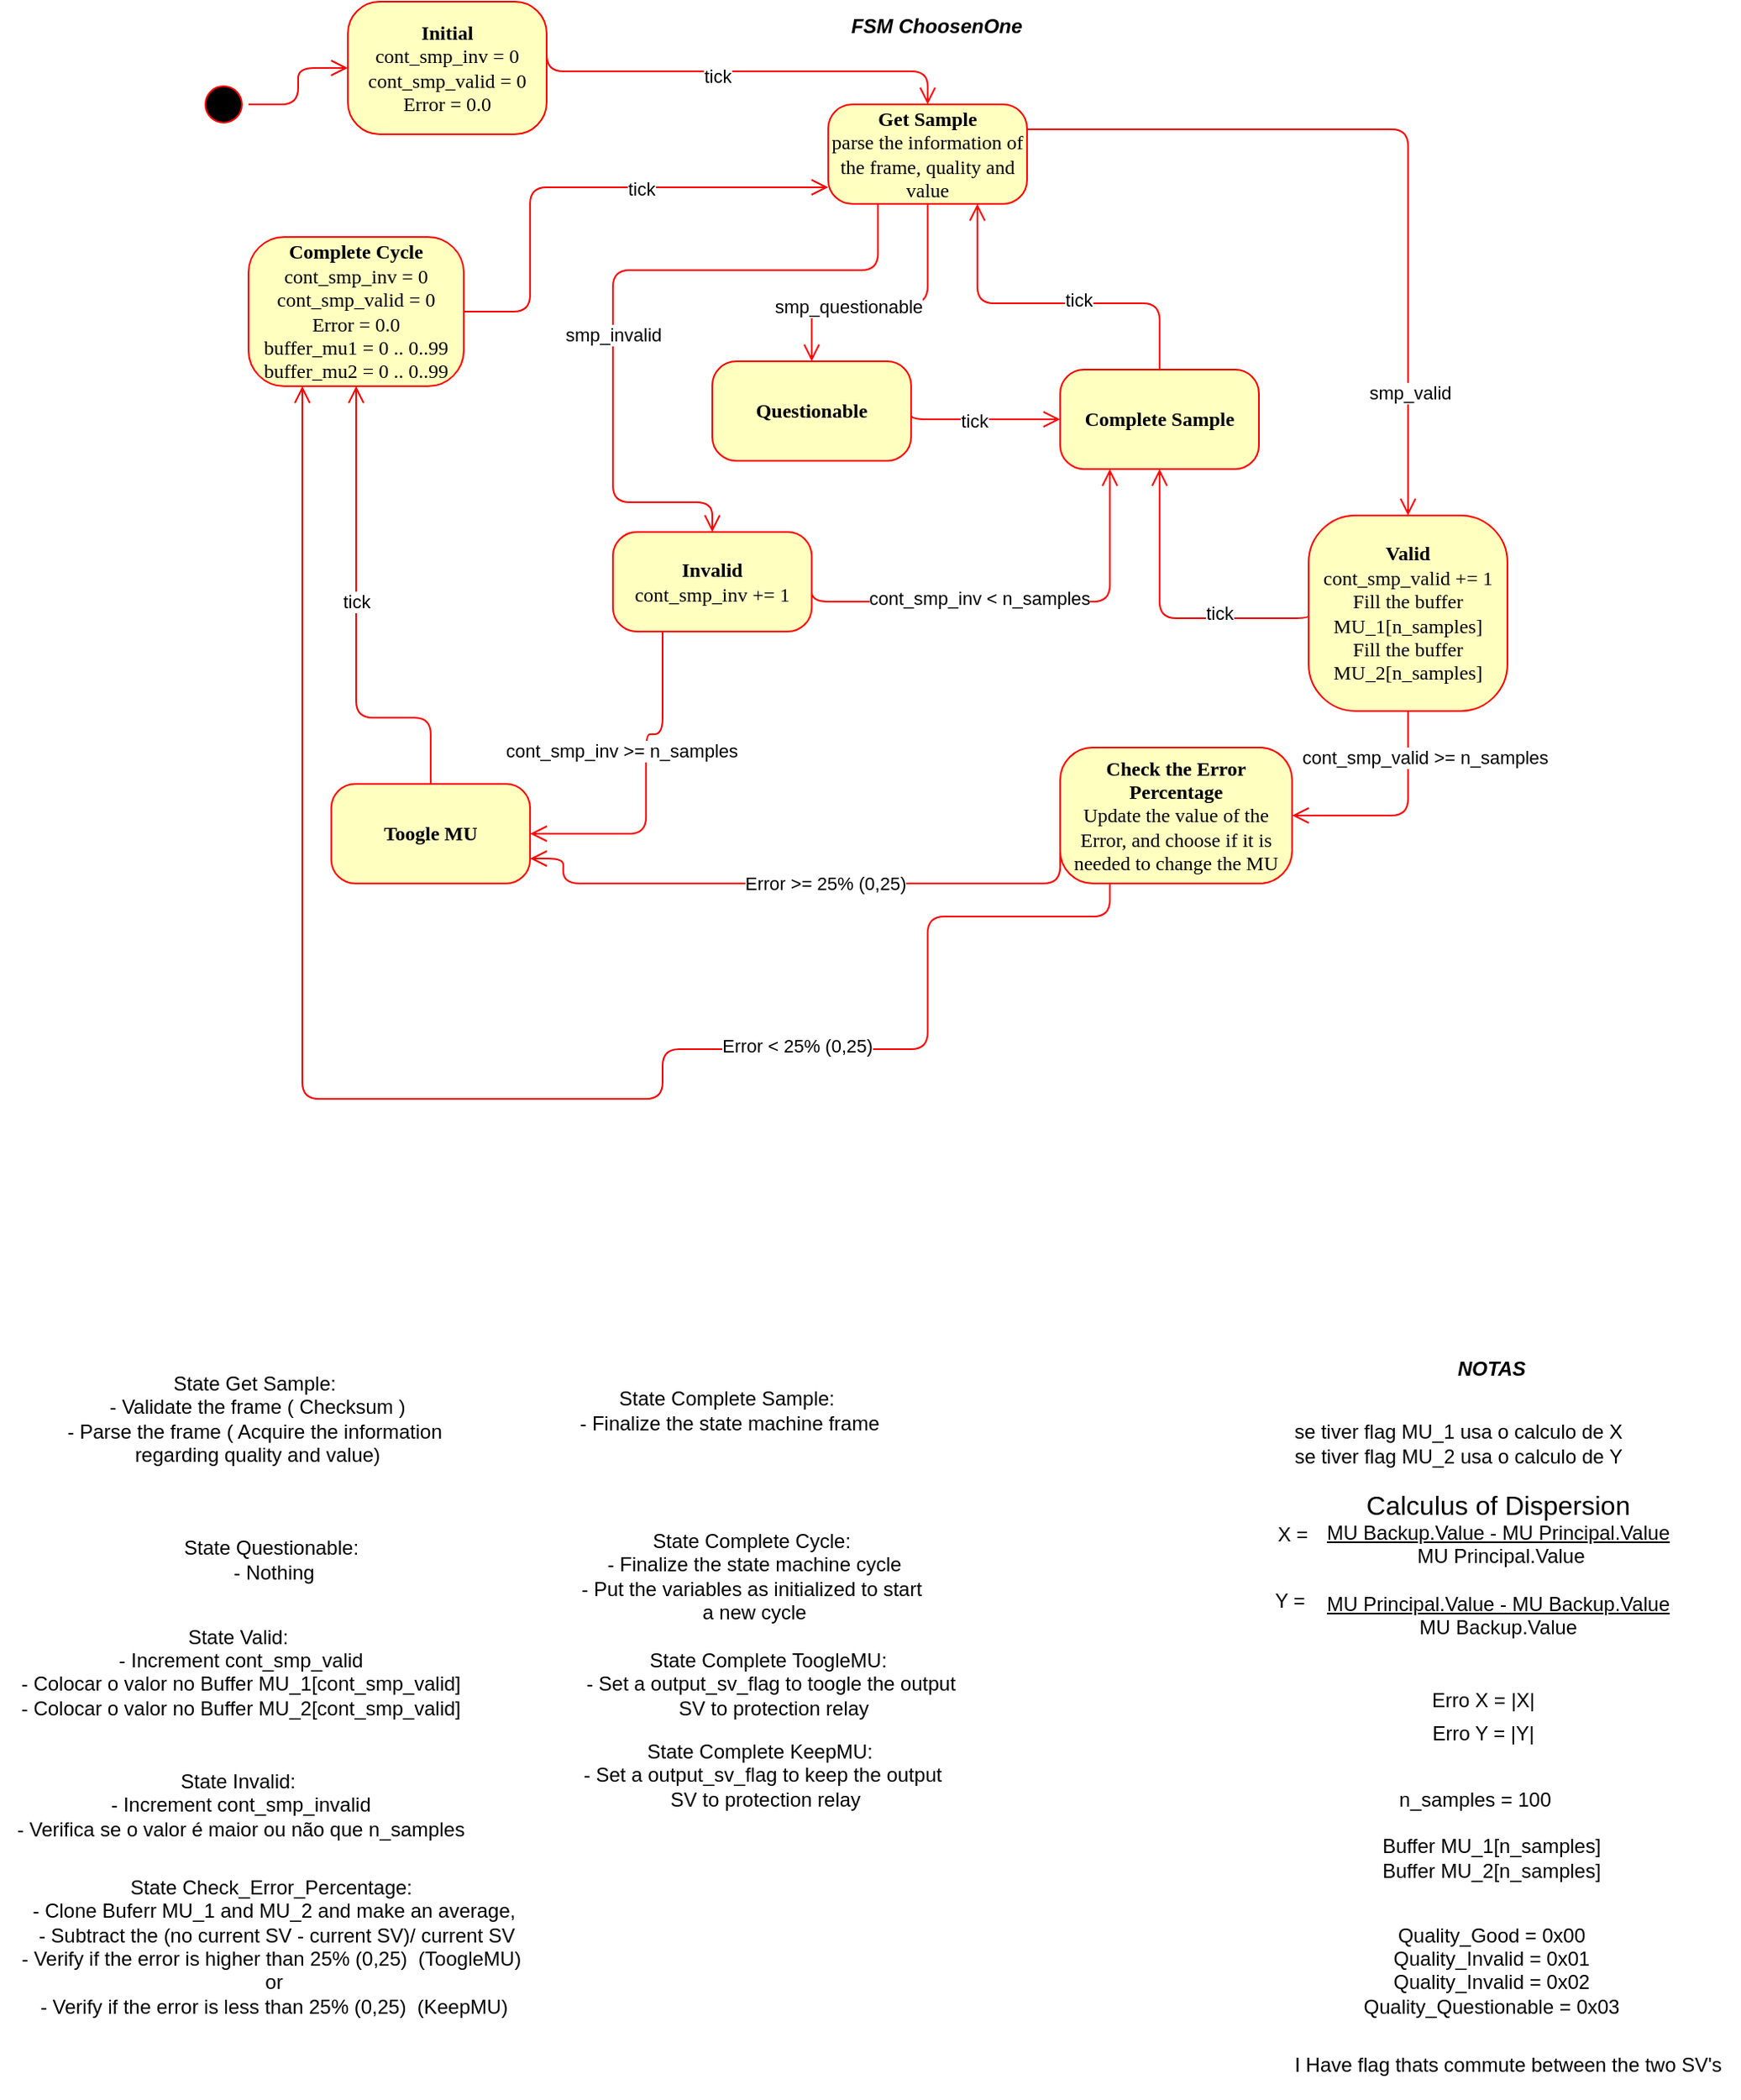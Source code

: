 <mxfile version="24.5.3" type="device">
  <diagram name="Page-1" id="58cdce13-f638-feb5-8d6f-7d28b1aa9fa0">
    <mxGraphModel dx="1608" dy="838" grid="1" gridSize="10" guides="1" tooltips="1" connect="1" arrows="1" fold="1" page="1" pageScale="1" pageWidth="1169" pageHeight="827" background="none" math="0" shadow="0">
      <root>
        <mxCell id="0" />
        <mxCell id="1" parent="0" />
        <mxCell id="382b91b5511bd0f7-5" value="&lt;b&gt;Complete Cycle&lt;br&gt;&lt;/b&gt;&lt;div&gt;&lt;span style=&quot;background-color: initial;&quot;&gt;cont_smp_inv&lt;/span&gt;&amp;nbsp;= 0&lt;div&gt;&lt;div style=&quot;border-color: var(--border-color);&quot;&gt;&lt;span style=&quot;background-color: initial;&quot;&gt;cont_smp_valid&lt;/span&gt;&amp;nbsp;= 0&lt;/div&gt;&lt;/div&gt;&lt;/div&gt;&lt;div style=&quot;border-color: var(--border-color);&quot;&gt;Error = 0.0&lt;/div&gt;&lt;div style=&quot;border-color: var(--border-color);&quot;&gt;buffer_mu1 = 0 .. 0..99&lt;/div&gt;&lt;div style=&quot;border-color: var(--border-color);&quot;&gt;buffer_mu2 = 0 .. 0..99&lt;/div&gt;" style="rounded=1;whiteSpace=wrap;html=1;arcSize=24;fillColor=#ffffc0;strokeColor=#ff0000;shadow=0;comic=0;labelBackgroundColor=none;fontFamily=Verdana;fontSize=12;fontColor=#000000;align=center;" parent="1" vertex="1">
          <mxGeometry x="170" y="192" width="130" height="90" as="geometry" />
        </mxCell>
        <mxCell id="382b91b5511bd0f7-6" value="&lt;b&gt;Initial&lt;/b&gt;&lt;br&gt;&lt;span style=&quot;background-color: initial;&quot;&gt;cont_smp_inv&lt;/span&gt;&amp;nbsp;= 0&lt;div&gt;&lt;div style=&quot;border-color: var(--border-color);&quot;&gt;&lt;span style=&quot;background-color: initial;&quot;&gt;cont_smp_valid&lt;/span&gt;&amp;nbsp;= 0&lt;/div&gt;&lt;/div&gt;&lt;div style=&quot;border-color: var(--border-color);&quot;&gt;Error = 0.0&lt;/div&gt;" style="rounded=1;whiteSpace=wrap;html=1;arcSize=24;fillColor=#ffffc0;strokeColor=#ff0000;shadow=0;comic=0;labelBackgroundColor=none;fontFamily=Verdana;fontSize=12;fontColor=#000000;align=center;" parent="1" vertex="1">
          <mxGeometry x="230" y="50" width="120" height="80" as="geometry" />
        </mxCell>
        <mxCell id="382b91b5511bd0f7-7" value="&lt;b&gt;Get Sample&lt;/b&gt;&lt;div&gt;parse the information of the frame, quality and value&lt;br&gt;&lt;/div&gt;" style="rounded=1;whiteSpace=wrap;html=1;arcSize=24;fillColor=#ffffc0;strokeColor=#ff0000;shadow=0;comic=0;labelBackgroundColor=none;fontFamily=Verdana;fontSize=12;fontColor=#000000;align=center;" parent="1" vertex="1">
          <mxGeometry x="520" y="112" width="120" height="60" as="geometry" />
        </mxCell>
        <mxCell id="382b91b5511bd0f7-9" value="&lt;b&gt;Invalid&lt;/b&gt;&lt;br&gt;cont_smp_inv += 1" style="rounded=1;whiteSpace=wrap;html=1;arcSize=24;fillColor=#ffffc0;strokeColor=#ff0000;shadow=0;comic=0;labelBackgroundColor=none;fontFamily=Verdana;fontSize=12;fontColor=#000000;align=center;" parent="1" vertex="1">
          <mxGeometry x="390" y="370" width="120" height="60" as="geometry" />
        </mxCell>
        <mxCell id="382b91b5511bd0f7-10" value="&lt;b&gt;Valid&lt;/b&gt;&lt;div&gt;cont_smp_valid += 1&lt;b&gt;&lt;br&gt;&lt;/b&gt;&lt;/div&gt;&lt;div&gt;&lt;div&gt;Fill the buffer MU_1&lt;span style=&quot;background-color: initial;&quot;&gt;[n_samples]&lt;/span&gt;&lt;/div&gt;&lt;div&gt;Fill the buffer MU_2[n_samples]&lt;/div&gt;&lt;/div&gt;" style="rounded=1;whiteSpace=wrap;html=1;arcSize=24;fillColor=#ffffc0;strokeColor=#ff0000;shadow=0;comic=0;labelBackgroundColor=none;fontFamily=Verdana;fontSize=12;fontColor=#000000;align=center;" parent="1" vertex="1">
          <mxGeometry x="810" y="360" width="120" height="118" as="geometry" />
        </mxCell>
        <mxCell id="2a3bc250acf0617d-9" style="edgeStyle=orthogonalEdgeStyle;html=1;labelBackgroundColor=none;endArrow=open;endSize=8;strokeColor=#ff0000;fontFamily=Verdana;fontSize=12;align=left;exitX=0.5;exitY=0;exitDx=0;exitDy=0;" parent="1" source="382b91b5511bd0f7-1" target="382b91b5511bd0f7-6" edge="1">
          <mxGeometry relative="1" as="geometry">
            <mxPoint x="155" y="112" as="sourcePoint" />
            <Array as="points" />
          </mxGeometry>
        </mxCell>
        <mxCell id="dteMNdMqzlH5e8aGmHEx-1" style="edgeStyle=orthogonalEdgeStyle;html=1;exitX=1;exitY=0.25;entryX=0.5;entryY=0;labelBackgroundColor=none;endArrow=open;endSize=8;strokeColor=#ff0000;fontFamily=Verdana;fontSize=12;align=left;entryDx=0;entryDy=0;exitDx=0;exitDy=0;" parent="1" source="382b91b5511bd0f7-6" target="382b91b5511bd0f7-7" edge="1">
          <mxGeometry relative="1" as="geometry">
            <mxPoint x="450" y="282" as="sourcePoint" />
            <mxPoint x="560" y="222" as="targetPoint" />
            <Array as="points">
              <mxPoint x="580" y="92" />
            </Array>
          </mxGeometry>
        </mxCell>
        <mxCell id="MgHSJvUHRTqeJIf1Ur7t-37" value="tick" style="edgeLabel;html=1;align=center;verticalAlign=middle;resizable=0;points=[];" parent="dteMNdMqzlH5e8aGmHEx-1" vertex="1" connectable="0">
          <mxGeometry x="-0.081" y="-3" relative="1" as="geometry">
            <mxPoint as="offset" />
          </mxGeometry>
        </mxCell>
        <mxCell id="dteMNdMqzlH5e8aGmHEx-2" value="&lt;b&gt;Questionable&lt;/b&gt;" style="rounded=1;whiteSpace=wrap;html=1;arcSize=24;fillColor=#ffffc0;strokeColor=#ff0000;shadow=0;comic=0;labelBackgroundColor=none;fontFamily=Verdana;fontSize=12;fontColor=#000000;align=center;" parent="1" vertex="1">
          <mxGeometry x="450" y="267" width="120" height="60" as="geometry" />
        </mxCell>
        <mxCell id="dteMNdMqzlH5e8aGmHEx-33" value="&lt;b&gt;Toogle MU&lt;/b&gt;" style="rounded=1;whiteSpace=wrap;html=1;arcSize=24;fillColor=#ffffc0;strokeColor=#ff0000;shadow=0;comic=0;labelBackgroundColor=none;fontFamily=Verdana;fontSize=12;fontColor=#000000;align=center;" parent="1" vertex="1">
          <mxGeometry x="220" y="522" width="120" height="60" as="geometry" />
        </mxCell>
        <mxCell id="Y7ORPjoq6ikZlCJi7uoU-4" value="&lt;b&gt;Check the Error Percentage&lt;/b&gt;&lt;div&gt;Update the value of the Error, and choose if it is needed to change the MU&lt;b&gt;&lt;br&gt;&lt;/b&gt;&lt;/div&gt;" style="rounded=1;whiteSpace=wrap;html=1;arcSize=24;fillColor=#ffffc0;strokeColor=#ff0000;shadow=0;comic=0;labelBackgroundColor=none;fontFamily=Verdana;fontSize=12;fontColor=#000000;align=center;" parent="1" vertex="1">
          <mxGeometry x="660" y="500" width="140" height="82" as="geometry" />
        </mxCell>
        <mxCell id="Y7ORPjoq6ikZlCJi7uoU-6" value="&lt;b&gt;Complete Sample&lt;/b&gt;" style="rounded=1;whiteSpace=wrap;html=1;arcSize=24;fillColor=#ffffc0;strokeColor=#ff0000;shadow=0;comic=0;labelBackgroundColor=none;fontFamily=Verdana;fontSize=12;fontColor=#000000;align=center;" parent="1" vertex="1">
          <mxGeometry x="660" y="272" width="120" height="60" as="geometry" />
        </mxCell>
        <mxCell id="Bgu9Oo_tDkSNlxmlILWr-1" value="" style="group" parent="1" vertex="1" connectable="0">
          <mxGeometry x="780" y="940" width="259" height="120" as="geometry" />
        </mxCell>
        <mxCell id="Y7ORPjoq6ikZlCJi7uoU-26" value="&lt;font style=&quot;font-size: 16px;&quot;&gt;Calculus of Dispersion&lt;br&gt;&lt;/font&gt;&lt;u&gt;MU Backup.Value - MU Principal.Value&lt;/u&gt;&lt;div&gt;&amp;nbsp;MU Principal.Value&lt;/div&gt;&lt;div&gt;&lt;br&gt;&lt;/div&gt;&lt;div&gt;&lt;u style=&quot;border-color: var(--border-color);&quot;&gt;MU Principal.Value - MU Backup.Value&lt;/u&gt;&lt;div style=&quot;border-color: var(--border-color);&quot;&gt;MU Backup.Value&lt;/div&gt;&lt;/div&gt;&lt;div&gt;&lt;br&gt;&lt;/div&gt;" style="text;html=1;align=center;verticalAlign=middle;resizable=0;points=[];autosize=1;strokeColor=none;fillColor=none;" parent="Bgu9Oo_tDkSNlxmlILWr-1" vertex="1">
          <mxGeometry x="29" width="230" height="120" as="geometry" />
        </mxCell>
        <mxCell id="Y7ORPjoq6ikZlCJi7uoU-27" value="X =" style="text;html=1;align=center;verticalAlign=middle;resizable=0;points=[];autosize=1;strokeColor=none;fillColor=none;" parent="Bgu9Oo_tDkSNlxmlILWr-1" vertex="1">
          <mxGeometry y="20" width="40" height="30" as="geometry" />
        </mxCell>
        <mxCell id="Y7ORPjoq6ikZlCJi7uoU-28" value="Y =&amp;nbsp;" style="text;html=1;align=center;verticalAlign=middle;resizable=0;points=[];autosize=1;strokeColor=none;fillColor=none;" parent="Bgu9Oo_tDkSNlxmlILWr-1" vertex="1">
          <mxGeometry y="60" width="40" height="30" as="geometry" />
        </mxCell>
        <mxCell id="Bgu9Oo_tDkSNlxmlILWr-2" value="" style="group" parent="1" vertex="1" connectable="0">
          <mxGeometry x="870" y="1060" width="90" height="50" as="geometry" />
        </mxCell>
        <mxCell id="Y7ORPjoq6ikZlCJi7uoU-29" value="Erro X = |X|" style="text;html=1;align=center;verticalAlign=middle;resizable=0;points=[];autosize=1;strokeColor=none;fillColor=none;" parent="Bgu9Oo_tDkSNlxmlILWr-2" vertex="1">
          <mxGeometry width="90" height="30" as="geometry" />
        </mxCell>
        <mxCell id="Y7ORPjoq6ikZlCJi7uoU-30" value="Erro Y = |Y|" style="text;html=1;align=center;verticalAlign=middle;resizable=0;points=[];autosize=1;strokeColor=none;fillColor=none;" parent="Bgu9Oo_tDkSNlxmlILWr-2" vertex="1">
          <mxGeometry y="20" width="90" height="30" as="geometry" />
        </mxCell>
        <mxCell id="Bgu9Oo_tDkSNlxmlILWr-20" value="&lt;b&gt;&lt;i&gt;FSM ChoosenOne&lt;/i&gt;&lt;/b&gt;" style="text;html=1;align=center;verticalAlign=middle;resizable=0;points=[];autosize=1;strokeColor=none;fillColor=none;" parent="1" vertex="1">
          <mxGeometry x="520" y="50" width="130" height="30" as="geometry" />
        </mxCell>
        <mxCell id="382b91b5511bd0f7-1" value="" style="ellipse;html=1;shape=startState;fillColor=#000000;strokeColor=#ff0000;rounded=1;shadow=0;comic=0;labelBackgroundColor=none;fontFamily=Verdana;fontSize=12;fontColor=#000000;align=center;direction=south;" parent="1" vertex="1">
          <mxGeometry x="140" y="97" width="30" height="30" as="geometry" />
        </mxCell>
        <mxCell id="Dl-U8Hc3WpcqcS4FIjY1-2" style="edgeStyle=orthogonalEdgeStyle;html=1;exitX=0.5;exitY=1;entryX=0.5;entryY=0;labelBackgroundColor=none;endArrow=open;endSize=8;strokeColor=#ff0000;fontFamily=Verdana;fontSize=12;align=left;entryDx=0;entryDy=0;exitDx=0;exitDy=0;" parent="1" source="382b91b5511bd0f7-7" target="dteMNdMqzlH5e8aGmHEx-2" edge="1">
          <mxGeometry relative="1" as="geometry">
            <mxPoint x="510" y="232" as="sourcePoint" />
            <mxPoint x="680" y="252" as="targetPoint" />
            <Array as="points">
              <mxPoint x="580" y="232" />
              <mxPoint x="510" y="232" />
            </Array>
          </mxGeometry>
        </mxCell>
        <mxCell id="MgHSJvUHRTqeJIf1Ur7t-11" value="smp_questionable" style="edgeLabel;html=1;align=center;verticalAlign=middle;resizable=0;points=[];" parent="Dl-U8Hc3WpcqcS4FIjY1-2" vertex="1" connectable="0">
          <mxGeometry x="0.309" y="2" relative="1" as="geometry">
            <mxPoint as="offset" />
          </mxGeometry>
        </mxCell>
        <mxCell id="Dl-U8Hc3WpcqcS4FIjY1-3" style="edgeStyle=orthogonalEdgeStyle;html=1;exitX=0.25;exitY=1;entryX=0.5;entryY=0;labelBackgroundColor=none;endArrow=open;endSize=8;strokeColor=#ff0000;fontFamily=Verdana;fontSize=12;align=left;entryDx=0;entryDy=0;exitDx=0;exitDy=0;" parent="1" source="382b91b5511bd0f7-7" target="382b91b5511bd0f7-9" edge="1">
          <mxGeometry relative="1" as="geometry">
            <mxPoint x="430" y="182" as="sourcePoint" />
            <mxPoint x="390" y="277" as="targetPoint" />
            <Array as="points">
              <mxPoint x="550" y="212" />
              <mxPoint x="390" y="212" />
              <mxPoint x="390" y="352" />
              <mxPoint x="450" y="352" />
            </Array>
          </mxGeometry>
        </mxCell>
        <mxCell id="MgHSJvUHRTqeJIf1Ur7t-10" value="smp_invalid" style="edgeLabel;html=1;align=center;verticalAlign=middle;resizable=0;points=[];" parent="Dl-U8Hc3WpcqcS4FIjY1-3" vertex="1" connectable="0">
          <mxGeometry x="0.142" relative="1" as="geometry">
            <mxPoint as="offset" />
          </mxGeometry>
        </mxCell>
        <mxCell id="Dl-U8Hc3WpcqcS4FIjY1-4" style="edgeStyle=orthogonalEdgeStyle;html=1;exitX=1;exitY=0.25;entryX=0.5;entryY=0;labelBackgroundColor=none;endArrow=open;endSize=8;strokeColor=#ff0000;fontFamily=Verdana;fontSize=12;align=left;entryDx=0;entryDy=0;exitDx=0;exitDy=0;" parent="1" source="382b91b5511bd0f7-7" target="382b91b5511bd0f7-10" edge="1">
          <mxGeometry relative="1" as="geometry">
            <mxPoint x="810" y="72" as="sourcePoint" />
            <mxPoint x="950" y="182" as="targetPoint" />
            <Array as="points">
              <mxPoint x="870" y="127" />
            </Array>
          </mxGeometry>
        </mxCell>
        <mxCell id="MgHSJvUHRTqeJIf1Ur7t-12" value="smp_valid" style="edgeLabel;html=1;align=center;verticalAlign=middle;resizable=0;points=[];" parent="Dl-U8Hc3WpcqcS4FIjY1-4" vertex="1" connectable="0">
          <mxGeometry x="0.68" y="1" relative="1" as="geometry">
            <mxPoint as="offset" />
          </mxGeometry>
        </mxCell>
        <mxCell id="Dl-U8Hc3WpcqcS4FIjY1-5" style="edgeStyle=orthogonalEdgeStyle;html=1;exitX=0.5;exitY=0;entryX=0.75;entryY=1;labelBackgroundColor=none;endArrow=open;endSize=8;strokeColor=#ff0000;fontFamily=Verdana;fontSize=12;align=left;entryDx=0;entryDy=0;exitDx=0;exitDy=0;" parent="1" source="Y7ORPjoq6ikZlCJi7uoU-6" target="382b91b5511bd0f7-7" edge="1">
          <mxGeometry relative="1" as="geometry">
            <mxPoint x="740" y="232" as="sourcePoint" />
            <mxPoint x="910" y="252" as="targetPoint" />
            <Array as="points">
              <mxPoint x="720" y="232" />
              <mxPoint x="610" y="232" />
            </Array>
          </mxGeometry>
        </mxCell>
        <mxCell id="MgHSJvUHRTqeJIf1Ur7t-16" value="tick" style="edgeLabel;html=1;align=center;verticalAlign=middle;resizable=0;points=[];" parent="Dl-U8Hc3WpcqcS4FIjY1-5" vertex="1" connectable="0">
          <mxGeometry x="-0.152" y="-2" relative="1" as="geometry">
            <mxPoint as="offset" />
          </mxGeometry>
        </mxCell>
        <mxCell id="Dl-U8Hc3WpcqcS4FIjY1-6" style="edgeStyle=orthogonalEdgeStyle;html=1;exitX=1;exitY=0.5;labelBackgroundColor=none;endArrow=open;endSize=8;strokeColor=#ff0000;fontFamily=Verdana;fontSize=12;align=left;exitDx=0;exitDy=0;" parent="1" source="382b91b5511bd0f7-5" edge="1">
          <mxGeometry relative="1" as="geometry">
            <mxPoint x="404.5" y="442" as="sourcePoint" />
            <mxPoint x="520" y="162" as="targetPoint" />
            <Array as="points">
              <mxPoint x="340" y="237" />
              <mxPoint x="340" y="162" />
            </Array>
          </mxGeometry>
        </mxCell>
        <mxCell id="MgHSJvUHRTqeJIf1Ur7t-36" value="tick" style="edgeLabel;html=1;align=center;verticalAlign=middle;resizable=0;points=[];" parent="Dl-U8Hc3WpcqcS4FIjY1-6" vertex="1" connectable="0">
          <mxGeometry x="0.234" y="-1" relative="1" as="geometry">
            <mxPoint as="offset" />
          </mxGeometry>
        </mxCell>
        <mxCell id="Dl-U8Hc3WpcqcS4FIjY1-9" style="edgeStyle=orthogonalEdgeStyle;html=1;exitX=0;exitY=0.5;entryX=0.5;entryY=1;labelBackgroundColor=none;endArrow=open;endSize=8;strokeColor=#ff0000;fontFamily=Verdana;fontSize=12;align=left;entryDx=0;entryDy=0;exitDx=0;exitDy=0;" parent="1" source="382b91b5511bd0f7-10" target="Y7ORPjoq6ikZlCJi7uoU-6" edge="1">
          <mxGeometry relative="1" as="geometry">
            <mxPoint x="810" y="422" as="sourcePoint" />
            <mxPoint x="710" y="342" as="targetPoint" />
            <Array as="points">
              <mxPoint x="810" y="422" />
              <mxPoint x="720" y="422" />
            </Array>
          </mxGeometry>
        </mxCell>
        <mxCell id="MgHSJvUHRTqeJIf1Ur7t-15" value="tick" style="edgeLabel;html=1;align=center;verticalAlign=middle;resizable=0;points=[];" parent="Dl-U8Hc3WpcqcS4FIjY1-9" vertex="1" connectable="0">
          <mxGeometry x="-0.378" y="-3" relative="1" as="geometry">
            <mxPoint as="offset" />
          </mxGeometry>
        </mxCell>
        <mxCell id="Dl-U8Hc3WpcqcS4FIjY1-10" style="edgeStyle=orthogonalEdgeStyle;html=1;exitX=1;exitY=0.5;entryX=0;entryY=0.5;labelBackgroundColor=none;endArrow=open;endSize=8;strokeColor=#ff0000;fontFamily=Verdana;fontSize=12;align=left;entryDx=0;entryDy=0;exitDx=0;exitDy=0;" parent="1" source="dteMNdMqzlH5e8aGmHEx-2" target="Y7ORPjoq6ikZlCJi7uoU-6" edge="1">
          <mxGeometry relative="1" as="geometry">
            <mxPoint x="630" y="292" as="sourcePoint" />
            <mxPoint x="630" y="352" as="targetPoint" />
            <Array as="points">
              <mxPoint x="570" y="302" />
            </Array>
          </mxGeometry>
        </mxCell>
        <mxCell id="MgHSJvUHRTqeJIf1Ur7t-13" value="tick" style="edgeLabel;html=1;align=center;verticalAlign=middle;resizable=0;points=[];" parent="Dl-U8Hc3WpcqcS4FIjY1-10" vertex="1" connectable="0">
          <mxGeometry x="-0.095" y="-1" relative="1" as="geometry">
            <mxPoint as="offset" />
          </mxGeometry>
        </mxCell>
        <mxCell id="Dl-U8Hc3WpcqcS4FIjY1-11" style="edgeStyle=orthogonalEdgeStyle;html=1;entryX=1;entryY=0.5;labelBackgroundColor=none;endArrow=open;endSize=8;strokeColor=#ff0000;fontFamily=Verdana;fontSize=12;align=left;entryDx=0;entryDy=0;exitX=0.5;exitY=1;exitDx=0;exitDy=0;" parent="1" source="382b91b5511bd0f7-10" target="Y7ORPjoq6ikZlCJi7uoU-4" edge="1">
          <mxGeometry relative="1" as="geometry">
            <mxPoint x="880" y="520" as="sourcePoint" />
            <mxPoint x="869.5" y="537" as="targetPoint" />
            <Array as="points" />
          </mxGeometry>
        </mxCell>
        <mxCell id="MgHSJvUHRTqeJIf1Ur7t-5" value="cont_smp_valid &amp;gt;= n_samples" style="edgeLabel;html=1;align=center;verticalAlign=middle;resizable=0;points=[];" parent="Dl-U8Hc3WpcqcS4FIjY1-11" vertex="1" connectable="0">
          <mxGeometry x="-0.352" y="2" relative="1" as="geometry">
            <mxPoint x="8" y="-15" as="offset" />
          </mxGeometry>
        </mxCell>
        <mxCell id="Dl-U8Hc3WpcqcS4FIjY1-13" style="edgeStyle=orthogonalEdgeStyle;html=1;exitX=0;exitY=0.75;entryX=0.25;entryY=1;labelBackgroundColor=none;endArrow=open;endSize=8;strokeColor=#ff0000;fontFamily=Verdana;fontSize=12;align=left;entryDx=0;entryDy=0;exitDx=0;exitDy=0;" parent="1" target="382b91b5511bd0f7-5" edge="1">
          <mxGeometry relative="1" as="geometry">
            <mxPoint x="690" y="582" as="sourcePoint" />
            <mxPoint x="340" y="712" as="targetPoint" />
            <Array as="points">
              <mxPoint x="690" y="602" />
              <mxPoint x="580" y="602" />
              <mxPoint x="580" y="682" />
              <mxPoint x="420" y="682" />
              <mxPoint x="420" y="712" />
              <mxPoint x="203" y="712" />
            </Array>
          </mxGeometry>
        </mxCell>
        <mxCell id="MgHSJvUHRTqeJIf1Ur7t-3" value="Error &amp;lt; 25% (0,25)" style="edgeLabel;html=1;align=center;verticalAlign=middle;resizable=0;points=[];" parent="Dl-U8Hc3WpcqcS4FIjY1-13" vertex="1" connectable="0">
          <mxGeometry x="-0.05" y="-2" relative="1" as="geometry">
            <mxPoint x="178" y="-30" as="offset" />
          </mxGeometry>
        </mxCell>
        <mxCell id="Dl-U8Hc3WpcqcS4FIjY1-15" style="edgeStyle=orthogonalEdgeStyle;html=1;exitX=0.25;exitY=1;entryX=1;entryY=0.5;labelBackgroundColor=none;endArrow=open;endSize=8;strokeColor=#ff0000;fontFamily=Verdana;fontSize=12;align=left;entryDx=0;entryDy=0;exitDx=0;exitDy=0;" parent="1" source="382b91b5511bd0f7-9" target="dteMNdMqzlH5e8aGmHEx-33" edge="1">
          <mxGeometry relative="1" as="geometry">
            <mxPoint x="489" y="462" as="sourcePoint" />
            <mxPoint x="440" y="532" as="targetPoint" />
            <Array as="points">
              <mxPoint x="420" y="492" />
              <mxPoint x="410" y="492" />
              <mxPoint x="410" y="552" />
            </Array>
          </mxGeometry>
        </mxCell>
        <mxCell id="MgHSJvUHRTqeJIf1Ur7t-7" value="cont_smp_inv &amp;gt;= n_samples" style="edgeLabel;html=1;align=center;verticalAlign=middle;resizable=0;points=[];" parent="Dl-U8Hc3WpcqcS4FIjY1-15" vertex="1" connectable="0">
          <mxGeometry x="0.483" y="3" relative="1" as="geometry">
            <mxPoint x="3" y="-53" as="offset" />
          </mxGeometry>
        </mxCell>
        <mxCell id="Dl-U8Hc3WpcqcS4FIjY1-16" style="edgeStyle=orthogonalEdgeStyle;html=1;exitX=0.5;exitY=0;entryX=0.5;entryY=1;labelBackgroundColor=none;endArrow=open;endSize=8;strokeColor=#ff0000;fontFamily=Verdana;fontSize=12;align=left;entryDx=0;entryDy=0;exitDx=0;exitDy=0;" parent="1" source="dteMNdMqzlH5e8aGmHEx-33" target="382b91b5511bd0f7-5" edge="1">
          <mxGeometry relative="1" as="geometry">
            <mxPoint x="279" y="452" as="sourcePoint" />
            <mxPoint x="279" y="392" as="targetPoint" />
            <Array as="points">
              <mxPoint x="280" y="482" />
              <mxPoint x="235" y="482" />
            </Array>
          </mxGeometry>
        </mxCell>
        <mxCell id="MgHSJvUHRTqeJIf1Ur7t-18" value="tick" style="edgeLabel;html=1;align=center;verticalAlign=middle;resizable=0;points=[];" parent="Dl-U8Hc3WpcqcS4FIjY1-16" vertex="1" connectable="0">
          <mxGeometry x="0.081" y="-3" relative="1" as="geometry">
            <mxPoint x="-3" y="-1" as="offset" />
          </mxGeometry>
        </mxCell>
        <mxCell id="Dl-U8Hc3WpcqcS4FIjY1-17" style="edgeStyle=orthogonalEdgeStyle;html=1;exitX=0;exitY=0.5;entryX=1;entryY=0.75;labelBackgroundColor=none;endArrow=open;endSize=8;strokeColor=#ff0000;fontFamily=Verdana;fontSize=12;align=left;entryDx=0;entryDy=0;exitDx=0;exitDy=0;" parent="1" source="Y7ORPjoq6ikZlCJi7uoU-4" target="dteMNdMqzlH5e8aGmHEx-33" edge="1">
          <mxGeometry relative="1" as="geometry">
            <mxPoint x="660" y="612" as="sourcePoint" />
            <mxPoint x="559" y="612" as="targetPoint" />
            <Array as="points">
              <mxPoint x="660" y="552" />
              <mxPoint x="660" y="582" />
              <mxPoint x="360" y="582" />
              <mxPoint x="360" y="567" />
            </Array>
          </mxGeometry>
        </mxCell>
        <mxCell id="MgHSJvUHRTqeJIf1Ur7t-4" value="Error &amp;gt;= 25% (0,25)" style="edgeLabel;html=1;align=center;verticalAlign=middle;resizable=0;points=[];" parent="Dl-U8Hc3WpcqcS4FIjY1-17" vertex="1" connectable="0">
          <mxGeometry x="0.391" relative="1" as="geometry">
            <mxPoint x="78" as="offset" />
          </mxGeometry>
        </mxCell>
        <mxCell id="Dl-U8Hc3WpcqcS4FIjY1-18" style="edgeStyle=orthogonalEdgeStyle;html=1;exitX=1;exitY=0.5;entryX=0.25;entryY=1;labelBackgroundColor=none;endArrow=open;endSize=8;strokeColor=#ff0000;fontFamily=Verdana;fontSize=12;align=left;entryDx=0;entryDy=0;exitDx=0;exitDy=0;" parent="1" source="382b91b5511bd0f7-9" target="Y7ORPjoq6ikZlCJi7uoU-6" edge="1">
          <mxGeometry relative="1" as="geometry">
            <mxPoint x="620" y="422" as="sourcePoint" />
            <mxPoint x="620" y="482" as="targetPoint" />
            <Array as="points">
              <mxPoint x="690" y="412" />
            </Array>
          </mxGeometry>
        </mxCell>
        <mxCell id="MgHSJvUHRTqeJIf1Ur7t-14" value="cont_smp_inv &amp;lt; n_samples" style="edgeLabel;html=1;align=center;verticalAlign=middle;resizable=0;points=[];" parent="Dl-U8Hc3WpcqcS4FIjY1-18" vertex="1" connectable="0">
          <mxGeometry x="-0.351" y="2" relative="1" as="geometry">
            <mxPoint x="24" as="offset" />
          </mxGeometry>
        </mxCell>
        <mxCell id="MgHSJvUHRTqeJIf1Ur7t-1" value="Buffer MU_1[n_samples]&lt;div&gt;Buffer MU_2[n_samples]&lt;/div&gt;" style="text;html=1;align=center;verticalAlign=middle;resizable=0;points=[];autosize=1;strokeColor=none;fillColor=none;" parent="1" vertex="1">
          <mxGeometry x="840" y="1150" width="160" height="40" as="geometry" />
        </mxCell>
        <mxCell id="MgHSJvUHRTqeJIf1Ur7t-2" value="n_samples = 100" style="text;html=1;align=center;verticalAlign=middle;resizable=0;points=[];autosize=1;strokeColor=none;fillColor=none;" parent="1" vertex="1">
          <mxGeometry x="850" y="1120" width="120" height="30" as="geometry" />
        </mxCell>
        <mxCell id="MgHSJvUHRTqeJIf1Ur7t-9" value="Quality_Good = 0x00&lt;div&gt;Quality_Invalid = 0x01&lt;/div&gt;&lt;div&gt;Quality_Invalid = 0x02&lt;/div&gt;&lt;div&gt;Quality_Questionable = 0x03&lt;br&gt;&lt;div&gt;&lt;br&gt;&lt;/div&gt;&lt;/div&gt;" style="text;html=1;align=center;verticalAlign=middle;resizable=0;points=[];autosize=1;strokeColor=none;fillColor=none;" parent="1" vertex="1">
          <mxGeometry x="830" y="1200" width="180" height="90" as="geometry" />
        </mxCell>
        <mxCell id="MgHSJvUHRTqeJIf1Ur7t-19" value="se tiver flag MU_1 usa o calculo de X&lt;div&gt;se tiver flag MU_2 usa o calculo de Y&lt;/div&gt;" style="text;html=1;align=center;verticalAlign=middle;resizable=0;points=[];autosize=1;strokeColor=none;fillColor=none;" parent="1" vertex="1">
          <mxGeometry x="790" y="900" width="220" height="40" as="geometry" />
        </mxCell>
        <mxCell id="MgHSJvUHRTqeJIf1Ur7t-20" value="State Get Sample:&amp;nbsp;&lt;div&gt;- Validate the frame ( Checksum )&lt;/div&gt;&lt;div&gt;&lt;span style=&quot;background-color: initial;&quot;&gt;- Parse the frame ( Acquire the information&amp;nbsp;&lt;/span&gt;&lt;/div&gt;&lt;div&gt;&lt;span style=&quot;background-color: initial;&quot;&gt;regarding quality and value)&lt;/span&gt;&lt;/div&gt;" style="text;html=1;align=center;verticalAlign=middle;resizable=0;points=[];autosize=1;strokeColor=none;fillColor=none;" parent="1" vertex="1">
          <mxGeometry x="50" y="870" width="250" height="70" as="geometry" />
        </mxCell>
        <mxCell id="MgHSJvUHRTqeJIf1Ur7t-21" value="State Questionable:&amp;nbsp;&lt;div&gt;- Nothing&lt;/div&gt;" style="text;html=1;align=center;verticalAlign=middle;resizable=0;points=[];autosize=1;strokeColor=none;fillColor=none;" parent="1" vertex="1">
          <mxGeometry x="120" y="970" width="130" height="40" as="geometry" />
        </mxCell>
        <mxCell id="MgHSJvUHRTqeJIf1Ur7t-22" value="&lt;b&gt;&lt;i&gt;NOTAS&lt;/i&gt;&lt;/b&gt;" style="text;html=1;align=center;verticalAlign=middle;resizable=0;points=[];autosize=1;strokeColor=none;fillColor=none;" parent="1" vertex="1">
          <mxGeometry x="890" y="860" width="60" height="30" as="geometry" />
        </mxCell>
        <mxCell id="MgHSJvUHRTqeJIf1Ur7t-23" value="State Valid:&amp;nbsp;&lt;div&gt;- Increment cont_smp_valid&lt;/div&gt;&lt;div&gt;- Colocar o valor no Buffer MU_1[cont_smp_valid]&lt;/div&gt;&lt;div&gt;- Colocar o valor no Buffer MU_2[cont_smp_valid]&lt;br&gt;&lt;/div&gt;&lt;div&gt;&lt;br&gt;&lt;/div&gt;" style="text;html=1;align=center;verticalAlign=middle;resizable=0;points=[];autosize=1;strokeColor=none;fillColor=none;" parent="1" vertex="1">
          <mxGeometry x="20" y="1020" width="290" height="90" as="geometry" />
        </mxCell>
        <mxCell id="MgHSJvUHRTqeJIf1Ur7t-27" value="State Invalid:&amp;nbsp;&lt;div&gt;- Increment cont_smp_invalid&lt;/div&gt;&lt;div&gt;- Verifica se o valor é maior ou não que n_samples&lt;/div&gt;&lt;div&gt;&lt;br&gt;&lt;/div&gt;" style="text;html=1;align=center;verticalAlign=middle;resizable=0;points=[];autosize=1;strokeColor=none;fillColor=none;" parent="1" vertex="1">
          <mxGeometry x="20" y="1110" width="290" height="70" as="geometry" />
        </mxCell>
        <mxCell id="MgHSJvUHRTqeJIf1Ur7t-30" value="State Complete Sample:&amp;nbsp;&lt;div&gt;- Finalize the state machine frame&lt;/div&gt;" style="text;html=1;align=center;verticalAlign=middle;resizable=0;points=[];autosize=1;strokeColor=none;fillColor=none;" parent="1" vertex="1">
          <mxGeometry x="360" y="880" width="200" height="40" as="geometry" />
        </mxCell>
        <mxCell id="MgHSJvUHRTqeJIf1Ur7t-31" value="State Complete Cycle:&amp;nbsp;&lt;div&gt;- Finalize the state machine cycle&lt;/div&gt;&lt;div&gt;- Put the variables as initialized to start&amp;nbsp;&lt;/div&gt;&lt;div&gt;a new cycle&lt;/div&gt;" style="text;html=1;align=center;verticalAlign=middle;resizable=0;points=[];autosize=1;strokeColor=none;fillColor=none;" parent="1" vertex="1">
          <mxGeometry x="360" y="965" width="230" height="70" as="geometry" />
        </mxCell>
        <mxCell id="MgHSJvUHRTqeJIf1Ur7t-32" value="State Complete ToogleMU:&amp;nbsp;&lt;div&gt;- Set a output_sv_flag&amp;nbsp;to toogle the output&lt;/div&gt;&lt;div&gt;&amp;nbsp;SV to protection relay&lt;/div&gt;" style="text;html=1;align=center;verticalAlign=middle;resizable=0;points=[];autosize=1;strokeColor=none;fillColor=none;" parent="1" vertex="1">
          <mxGeometry x="360" y="1035" width="250" height="60" as="geometry" />
        </mxCell>
        <mxCell id="MgHSJvUHRTqeJIf1Ur7t-33" value="State Complete KeepMU:&amp;nbsp;&lt;div&gt;- Set a output_sv_flag to keep the output&lt;/div&gt;&lt;div&gt;&amp;nbsp;SV to protection relay&lt;/div&gt;" style="text;html=1;align=center;verticalAlign=middle;resizable=0;points=[];autosize=1;strokeColor=none;fillColor=none;" parent="1" vertex="1">
          <mxGeometry x="360" y="1090" width="240" height="60" as="geometry" />
        </mxCell>
        <mxCell id="MgHSJvUHRTqeJIf1Ur7t-34" value="State Check_Error_Percentage:&amp;nbsp;&lt;div&gt;- Clone Buferr MU_1 and MU_2 and make an average,&lt;/div&gt;&lt;div&gt;&amp;nbsp;- Subtract the (no current SV - current SV)/ current SV&lt;/div&gt;&lt;div&gt;- Verify if the error is higher than 25% (0,25)&amp;nbsp; (ToogleMU)&amp;nbsp;&lt;/div&gt;&lt;div&gt;or&lt;/div&gt;&lt;div&gt;- Verify if the error is less than 25% (0,25)&amp;nbsp; (KeepMU)&lt;br&gt;&lt;/div&gt;&lt;div&gt;&lt;br&gt;&lt;/div&gt;&lt;div&gt;&amp;nbsp;&lt;/div&gt;&lt;div&gt;&lt;br&gt;&lt;/div&gt;" style="text;html=1;align=center;verticalAlign=middle;resizable=0;points=[];autosize=1;strokeColor=none;fillColor=none;" parent="1" vertex="1">
          <mxGeometry x="20" y="1175" width="330" height="140" as="geometry" />
        </mxCell>
        <mxCell id="MgHSJvUHRTqeJIf1Ur7t-35" value="I Have flag thats commute between the two SV&#39;s" style="text;html=1;align=center;verticalAlign=middle;resizable=0;points=[];autosize=1;strokeColor=none;fillColor=none;" parent="1" vertex="1">
          <mxGeometry x="790" y="1280" width="280" height="30" as="geometry" />
        </mxCell>
      </root>
    </mxGraphModel>
  </diagram>
</mxfile>
